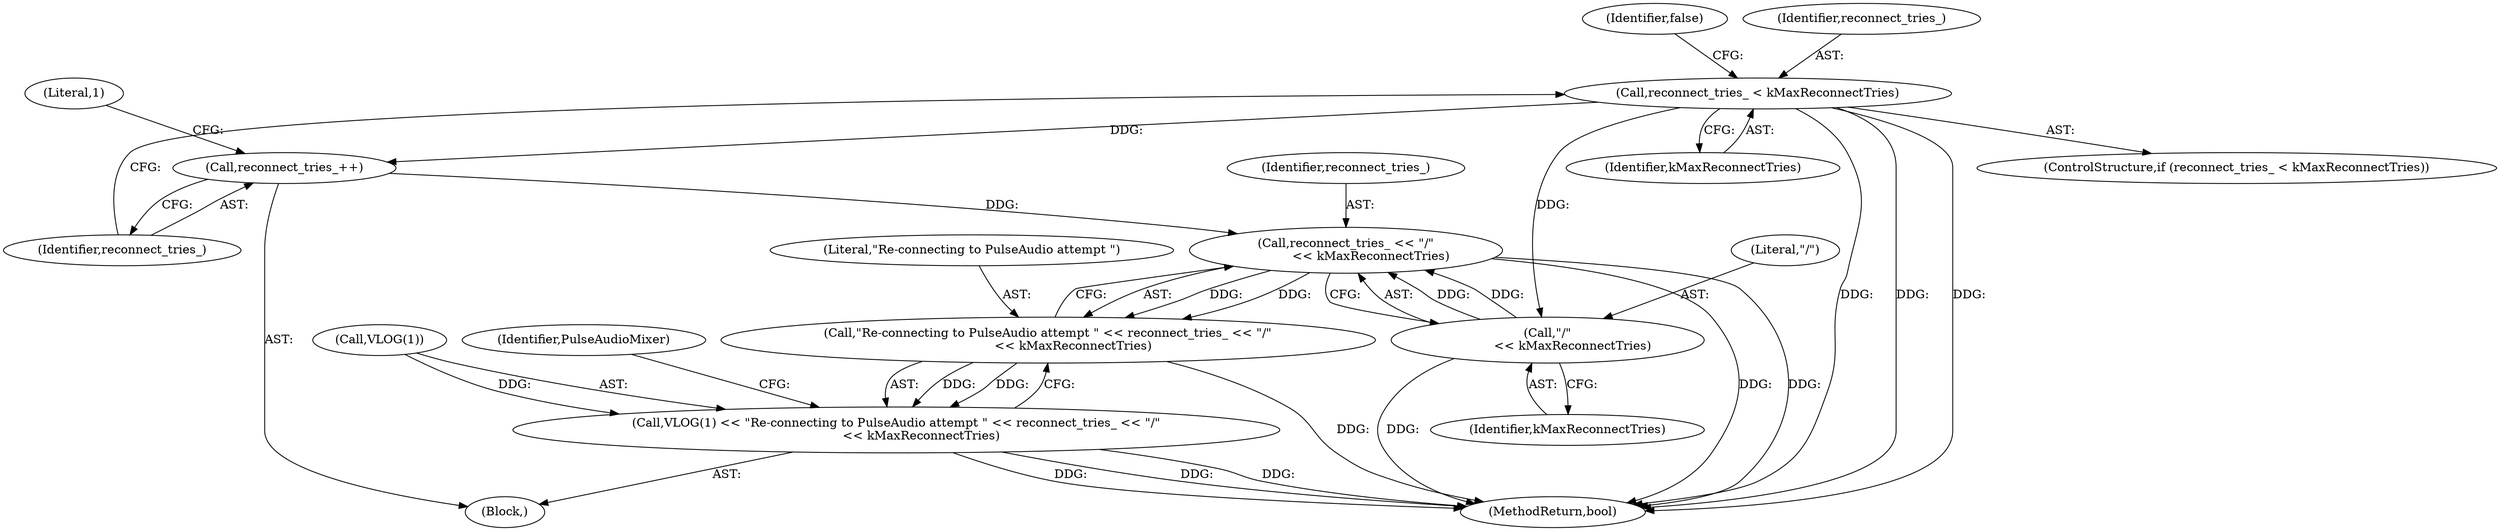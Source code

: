 digraph "1_Chrome_51dfe5e3b332bcea02fb4d4c7493ae841106dd9b_5@API" {
"1000150" [label="(Call,reconnect_tries_ << \"/\"\n             << kMaxReconnectTries)"];
"1000143" [label="(Call,reconnect_tries_++)"];
"1000139" [label="(Call,reconnect_tries_ < kMaxReconnectTries)"];
"1000152" [label="(Call,\"/\"\n             << kMaxReconnectTries)"];
"1000148" [label="(Call,\"Re-connecting to PulseAudio attempt \" << reconnect_tries_ << \"/\"\n             << kMaxReconnectTries)"];
"1000145" [label="(Call,VLOG(1) << \"Re-connecting to PulseAudio attempt \" << reconnect_tries_ << \"/\"\n             << kMaxReconnectTries)"];
"1000151" [label="(Identifier,reconnect_tries_)"];
"1000150" [label="(Call,reconnect_tries_ << \"/\"\n             << kMaxReconnectTries)"];
"1000147" [label="(Literal,1)"];
"1000154" [label="(Identifier,kMaxReconnectTries)"];
"1000152" [label="(Call,\"/\"\n             << kMaxReconnectTries)"];
"1000146" [label="(Call,VLOG(1))"];
"1000139" [label="(Call,reconnect_tries_ < kMaxReconnectTries)"];
"1000138" [label="(ControlStructure,if (reconnect_tries_ < kMaxReconnectTries))"];
"1000145" [label="(Call,VLOG(1) << \"Re-connecting to PulseAudio attempt \" << reconnect_tries_ << \"/\"\n             << kMaxReconnectTries)"];
"1000157" [label="(Identifier,PulseAudioMixer)"];
"1000153" [label="(Literal,\"/\")"];
"1000175" [label="(MethodReturn,bool)"];
"1000174" [label="(Identifier,false)"];
"1000144" [label="(Identifier,reconnect_tries_)"];
"1000141" [label="(Identifier,kMaxReconnectTries)"];
"1000140" [label="(Identifier,reconnect_tries_)"];
"1000142" [label="(Block,)"];
"1000148" [label="(Call,\"Re-connecting to PulseAudio attempt \" << reconnect_tries_ << \"/\"\n             << kMaxReconnectTries)"];
"1000143" [label="(Call,reconnect_tries_++)"];
"1000149" [label="(Literal,\"Re-connecting to PulseAudio attempt \")"];
"1000150" -> "1000148"  [label="AST: "];
"1000150" -> "1000152"  [label="CFG: "];
"1000151" -> "1000150"  [label="AST: "];
"1000152" -> "1000150"  [label="AST: "];
"1000148" -> "1000150"  [label="CFG: "];
"1000150" -> "1000175"  [label="DDG: "];
"1000150" -> "1000175"  [label="DDG: "];
"1000150" -> "1000148"  [label="DDG: "];
"1000150" -> "1000148"  [label="DDG: "];
"1000143" -> "1000150"  [label="DDG: "];
"1000152" -> "1000150"  [label="DDG: "];
"1000152" -> "1000150"  [label="DDG: "];
"1000143" -> "1000142"  [label="AST: "];
"1000143" -> "1000144"  [label="CFG: "];
"1000144" -> "1000143"  [label="AST: "];
"1000147" -> "1000143"  [label="CFG: "];
"1000139" -> "1000143"  [label="DDG: "];
"1000139" -> "1000138"  [label="AST: "];
"1000139" -> "1000141"  [label="CFG: "];
"1000140" -> "1000139"  [label="AST: "];
"1000141" -> "1000139"  [label="AST: "];
"1000144" -> "1000139"  [label="CFG: "];
"1000174" -> "1000139"  [label="CFG: "];
"1000139" -> "1000175"  [label="DDG: "];
"1000139" -> "1000175"  [label="DDG: "];
"1000139" -> "1000175"  [label="DDG: "];
"1000139" -> "1000152"  [label="DDG: "];
"1000152" -> "1000154"  [label="CFG: "];
"1000153" -> "1000152"  [label="AST: "];
"1000154" -> "1000152"  [label="AST: "];
"1000152" -> "1000175"  [label="DDG: "];
"1000148" -> "1000145"  [label="AST: "];
"1000149" -> "1000148"  [label="AST: "];
"1000145" -> "1000148"  [label="CFG: "];
"1000148" -> "1000175"  [label="DDG: "];
"1000148" -> "1000145"  [label="DDG: "];
"1000148" -> "1000145"  [label="DDG: "];
"1000145" -> "1000142"  [label="AST: "];
"1000146" -> "1000145"  [label="AST: "];
"1000157" -> "1000145"  [label="CFG: "];
"1000145" -> "1000175"  [label="DDG: "];
"1000145" -> "1000175"  [label="DDG: "];
"1000145" -> "1000175"  [label="DDG: "];
"1000146" -> "1000145"  [label="DDG: "];
}
